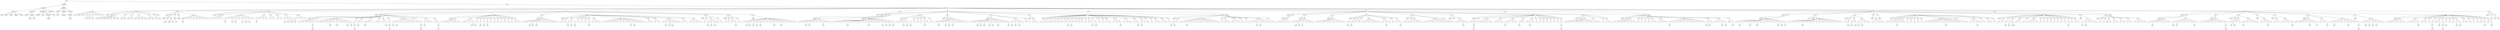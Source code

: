 digraph Tree {
	"t0" [label = "TEI"];
	"t1" [label = "teiHeader"];
	"t2" [label = "fileDesc"];
	"t3" [label = "titleStmt"];
	"t4" [label = "title"];
	"t5" [label = "author"];
	"t6" [label = "author"];
	"t7" [label = "principal"];
	"t8" [label = "editor"];
	"t9" [label = "editionStmt"];
	"t10" [label = "edition"];
	"t11" [label = "respStmt"];
	"t12" [label = "name"];
	"t13" [label = "resp"];
	"t14" [label = "publicationStmt"];
	"t15" [label = "publisher"];
	"t16" [label = "date"];
	"t17" [label = "availability"];
	"t18" [label = "licence"];
	"t19" [label = "idno"];
	"t20" [label = "sourceDesc"];
	"t21" [label = "profileDesc"];
	"t22" [label = "creation"];
	"t23" [label = "date"];
	"t24" [label = "langUsage"];
	"t25" [label = "language"];
	"t26" [label = "textClass"];
	"t27" [label = "keywords"];
	"t28" [label = "term"];
	"t29" [label = "text"];
	"t30" [label = "body"];
	"t31" [label = "div"];
	"t32" [label = "pb"];
	"t33" [label = "head"];
	"t34" [label = "pb"];
	"t35" [label = "p"];
	"t36" [label = "p"];
	"t37" [label = "ref"];
	"t38" [label = "pb"];
	"t39" [label = "ref"];
	"t40" [label = "p"];
	"t41" [label = "p"];
	"t42" [label = "p"];
	"t43" [label = "p"];
	"t44" [label = "div"];
	"t45" [label = "head"];
	"t46" [label = "pb"];
	"t47" [label = "p"];
	"t48" [label = "ref"];
	"t49" [label = "ref"];
	"t50" [label = "ref"];
	"t51" [label = "ref"];
	"t52" [label = "pb"];
	"t53" [label = "ref"];
	"t54" [label = "ref"];
	"t55" [label = "p"];
	"t56" [label = "ref"];
	"t57" [label = "ref"];
	"t58" [label = "p"];
	"t59" [label = "pb"];
	"t60" [label = "ref"];
	"t61" [label = "p"];
	"t62" [label = "pb"];
	"t63" [label = "ref"];
	"t64" [label = "ref"];
	"t65" [label = "ref"];
	"t66" [label = "p"];
	"t67" [label = "ref"];
	"t68" [label = "ref"];
	"t69" [label = "p"];
	"t70" [label = "ref"];
	"t71" [label = "ref"];
	"t72" [label = "pb"];
	"t73" [label = "div"];
	"t74" [label = "head"];
	"t75" [label = "div"];
	"t76" [label = "head"];
	"t77" [label = "div"];
	"t78" [label = "head"];
	"t79" [label = "div"];
	"t80" [label = "head"];
	"t81" [label = "pb"];
	"t82" [label = "div"];
	"t83" [label = "head"];
	"t84" [label = "lb"];
	"t85" [label = "div"];
	"t86" [label = "head"];
	"t87" [label = "div"];
	"t88" [label = "head"];
	"t89" [label = "ref"];
	"t90" [label = "p"];
	"t91" [label = "p"];
	"t92" [label = "p"];
	"t93" [label = "p"];
	"t94" [label = "p"];
	"t95" [label = "p"];
	"t96" [label = "p"];
	"t97" [label = "div"];
	"t98" [label = "head"];
	"t99" [label = "pb"];
	"t100" [label = "sp"];
	"t101" [label = "l"];
	"t102" [label = "l"];
	"t103" [label = "l"];
	"t104" [label = "l"];
	"t105" [label = "sp"];
	"t106" [label = "l"];
	"t107" [label = "ref"];
	"t108" [label = "l"];
	"t109" [label = "l"];
	"t110" [label = "ref"];
	"t111" [label = "l"];
	"t112" [label = "ref"];
	"t113" [label = "l"];
	"t114" [label = "l"];
	"t115" [label = "ref"];
	"t116" [label = "l"];
	"t117" [label = "ref"];
	"t118" [label = "ref"];
	"t119" [label = "l"];
	"t120" [label = "l"];
	"t121" [label = "sp"];
	"t122" [label = "l"];
	"t123" [label = "pb"];
	"t124" [label = "l"];
	"t125" [label = "l"];
	"t126" [label = "l"];
	"t127" [label = "sp"];
	"t128" [label = "l"];
	"t129" [label = "l"];
	"t130" [label = "sp"];
	"t131" [label = "l"];
	"t132" [label = "l"];
	"t133" [label = "sp"];
	"t134" [label = "l"];
	"t135" [label = "l"];
	"t136" [label = "l"];
	"t137" [label = "ref"];
	"t138" [label = "sp"];
	"t139" [label = "l"];
	"t140" [label = "ref"];
	"t141" [label = "ref"];
	"t142" [label = "ref"];
	"t143" [label = "l"];
	"t144" [label = "l"];
	"t145" [label = "l"];
	"t146" [label = "div"];
	"t147" [label = "head"];
	"t148" [label = "pb"];
	"t149" [label = "div"];
	"t150" [label = "head"];
	"t151" [label = "sp"];
	"t152" [label = "l"];
	"t153" [label = "l"];
	"t154" [label = "l"];
	"t155" [label = "sp"];
	"t156" [label = "l"];
	"t157" [label = "l"];
	"t158" [label = "hi"];
	"t159" [label = "ref"];
	"t160" [label = "sp"];
	"t161" [label = "l"];
	"t162" [label = "l"];
	"t163" [label = "l"];
	"t164" [label = "l"];
	"t165" [label = "l"];
	"t166" [label = "ref"];
	"t167" [label = "l"];
	"t168" [label = "l"];
	"t169" [label = "ref"];
	"t170" [label = "l"];
	"t171" [label = "l"];
	"t172" [label = "l"];
	"t173" [label = "pb"];
	"t174" [label = "l"];
	"t175" [label = "ref"];
	"t176" [label = "sp"];
	"t177" [label = "l"];
	"t178" [label = "hi"];
	"t179" [label = "ref"];
	"t180" [label = "sp"];
	"t181" [label = "l"];
	"t182" [label = "ref"];
	"t183" [label = "l"];
	"t184" [label = "sp"];
	"t185" [label = "l"];
	"t186" [label = "ref"];
	"t187" [label = "l"];
	"t188" [label = "l"];
	"t189" [label = "sp"];
	"t190" [label = "l"];
	"t191" [label = "l"];
	"t192" [label = "sp"];
	"t193" [label = "l"];
	"t194" [label = "l"];
	"t195" [label = "ref"];
	"t196" [label = "sp"];
	"t197" [label = "l"];
	"t198" [label = "hi"];
	"t199" [label = "ref"];
	"t200" [label = "sp"];
	"t201" [label = "l"];
	"t202" [label = "ref"];
	"t203" [label = "l"];
	"t204" [label = "ref"];
	"t205" [label = "l"];
	"t206" [label = "l"];
	"t207" [label = "l"];
	"t208" [label = "l"];
	"t209" [label = "l"];
	"t210" [label = "l"];
	"t211" [label = "sp"];
	"t212" [label = "l"];
	"t213" [label = "hi"];
	"t214" [label = "ref"];
	"t215" [label = "sp"];
	"t216" [label = "l"];
	"t217" [label = "pb"];
	"t218" [label = "l"];
	"t219" [label = "l"];
	"t220" [label = "sp"];
	"t221" [label = "l"];
	"t222" [label = "l"];
	"t223" [label = "hi"];
	"t224" [label = "ref"];
	"t225" [label = "div"];
	"t226" [label = "head"];
	"t227" [label = "sp"];
	"t228" [label = "l"];
	"t229" [label = "l"];
	"t230" [label = "l"];
	"t231" [label = "l"];
	"t232" [label = "l"];
	"t233" [label = "l"];
	"t234" [label = "sp"];
	"t235" [label = "l"];
	"t236" [label = "l"];
	"t237" [label = "l"];
	"t238" [label = "l"];
	"t239" [label = "ref"];
	"t240" [label = "ref"];
	"t241" [label = "sp"];
	"t242" [label = "l"];
	"t243" [label = "sp"];
	"t244" [label = "l"];
	"t245" [label = "ref"];
	"t246" [label = "sp"];
	"t247" [label = "l"];
	"t248" [label = "ref"];
	"t249" [label = "sp"];
	"t250" [label = "l"];
	"t251" [label = "pb"];
	"t252" [label = "sp"];
	"t253" [label = "l"];
	"t254" [label = "sp"];
	"t255" [label = "l"];
	"t256" [label = "sp"];
	"t257" [label = "l"];
	"t258" [label = "sp"];
	"t259" [label = "l"];
	"t260" [label = "sp"];
	"t261" [label = "l"];
	"t262" [label = "sp"];
	"t263" [label = "l"];
	"t264" [label = "sp"];
	"t265" [label = "l"];
	"t266" [label = "sp"];
	"t267" [label = "l"];
	"t268" [label = "l"];
	"t269" [label = "div"];
	"t270" [label = "head"];
	"t271" [label = "sp"];
	"t272" [label = "l"];
	"t273" [label = "l"];
	"t274" [label = "l"];
	"t275" [label = "l"];
	"t276" [label = "ref"];
	"t277" [label = "pb"];
	"t278" [label = "l"];
	"t279" [label = "ref"];
	"t280" [label = "l"];
	"t281" [label = "l"];
	"t282" [label = "l"];
	"t283" [label = "l"];
	"t284" [label = "l"];
	"t285" [label = "l"];
	"t286" [label = "div"];
	"t287" [label = "head"];
	"t288" [label = "sp"];
	"t289" [label = "l"];
	"t290" [label = "l"];
	"t291" [label = "sp"];
	"t292" [label = "l"];
	"t293" [label = "ref"];
	"t294" [label = "l"];
	"t295" [label = "ref"];
	"t296" [label = "sp"];
	"t297" [label = "l"];
	"t298" [label = "ref"];
	"t299" [label = "l"];
	"t300" [label = "sp"];
	"t301" [label = "l"];
	"t302" [label = "sp"];
	"t303" [label = "l"];
	"t304" [label = "sp"];
	"t305" [label = "l"];
	"t306" [label = "pb"];
	"t307" [label = "sp"];
	"t308" [label = "l"];
	"t309" [label = "l"];
	"t310" [label = "l"];
	"t311" [label = "sp"];
	"t312" [label = "l"];
	"t313" [label = "l"];
	"t314" [label = "l"];
	"t315" [label = "l"];
	"t316" [label = "l"];
	"t317" [label = "l"];
	"t318" [label = "l"];
	"t319" [label = "l"];
	"t320" [label = "l"];
	"t321" [label = "ref"];
	"t322" [label = "l"];
	"t323" [label = "ref"];
	"t324" [label = "l"];
	"t325" [label = "l"];
	"t326" [label = "l"];
	"t327" [label = "sp"];
	"t328" [label = "l"];
	"t329" [label = "l"];
	"t330" [label = "sp"];
	"t331" [label = "l"];
	"t332" [label = "l"];
	"t333" [label = "sp"];
	"t334" [label = "l"];
	"t335" [label = "l"];
	"t336" [label = "ref"];
	"t337" [label = "l"];
	"t338" [label = "ref"];
	"t339" [label = "pb"];
	"t340" [label = "l"];
	"t341" [label = "p"];
	"t342" [label = "p"];
	"t343" [label = "sp"];
	"t344" [label = "l"];
	"t345" [label = "l"];
	"t346" [label = "sp"];
	"t347" [label = "l"];
	"t348" [label = "l"];
	"t349" [label = "l"];
	"t350" [label = "l"];
	"t351" [label = "div"];
	"t352" [label = "head"];
	"t353" [label = "sp"];
	"t354" [label = "l"];
	"t355" [label = "sp"];
	"t356" [label = "l"];
	"t357" [label = "ref"];
	"t358" [label = "l"];
	"t359" [label = "pb"];
	"t360" [label = "l"];
	"t361" [label = "ref"];
	"t362" [label = "l"];
	"t363" [label = "sp"];
	"t364" [label = "l"];
	"t365" [label = "div"];
	"t366" [label = "head"];
	"t367" [label = "sp"];
	"t368" [label = "l"];
	"t369" [label = "l"];
	"t370" [label = "sp"];
	"t371" [label = "l"];
	"t372" [label = "l"];
	"t373" [label = "ref"];
	"t374" [label = "sp"];
	"t375" [label = "l"];
	"t376" [label = "div"];
	"t377" [label = "head"];
	"t378" [label = "sp"];
	"t379" [label = "l"];
	"t380" [label = "l"];
	"t381" [label = "l"];
	"t382" [label = "ref"];
	"t383" [label = "pb"];
	"t384" [label = "l"];
	"t385" [label = "ref"];
	"t386" [label = "l"];
	"t387" [label = "ref"];
	"t388" [label = "l"];
	"t389" [label = "ref"];
	"t390" [label = "l"];
	"t391" [label = "l"];
	"t392" [label = "l"];
	"t393" [label = "l"];
	"t394" [label = "ref"];
	"t395" [label = "l"];
	"t396" [label = "l"];
	"t397" [label = "ref"];
	"t398" [label = "l"];
	"t399" [label = "l"];
	"t400" [label = "l"];
	"t401" [label = "l"];
	"t402" [label = "div"];
	"t403" [label = "head"];
	"t404" [label = "div"];
	"t405" [label = "head"];
	"t406" [label = "div"];
	"t407" [label = "head"];
	"t408" [label = "sp"];
	"t409" [label = "l"];
	"t410" [label = "l"];
	"t411" [label = "l"];
	"t412" [label = "pb"];
	"t413" [label = "l"];
	"t414" [label = "ref"];
	"t415" [label = "l"];
	"t416" [label = "l"];
	"t417" [label = "l"];
	"t418" [label = "l"];
	"t419" [label = "ref"];
	"t420" [label = "l"];
	"t421" [label = "l"];
	"t422" [label = "div"];
	"t423" [label = "head"];
	"t424" [label = "sp"];
	"t425" [label = "l"];
	"t426" [label = "l"];
	"t427" [label = "l"];
	"t428" [label = "l"];
	"t429" [label = "l"];
	"t430" [label = "ref"];
	"t431" [label = "l"];
	"t432" [label = "l"];
	"t433" [label = "l"];
	"t434" [label = "l"];
	"t435" [label = "l"];
	"t436" [label = "l"];
	"t437" [label = "ref"];
	"t438" [label = "l"];
	"t439" [label = "l"];
	"t440" [label = "l"];
	"t441" [label = "l"];
	"t442" [label = "pb"];
	"t443" [label = "l"];
	"t444" [label = "ref"];
	"t445" [label = "l"];
	"t446" [label = "ref"];
	"t447" [label = "l"];
	"t448" [label = "ref"];
	"t449" [label = "div"];
	"t450" [label = "head"];
	"t451" [label = "sp"];
	"t452" [label = "l"];
	"t453" [label = "l"];
	"t454" [label = "l"];
	"t455" [label = "ref"];
	"t456" [label = "l"];
	"t457" [label = "ref"];
	"t458" [label = "sp"];
	"t459" [label = "l"];
	"t460" [label = "ref"];
	"t461" [label = "l"];
	"t462" [label = "sp"];
	"t463" [label = "l"];
	"t464" [label = "sp"];
	"t465" [label = "l"];
	"t466" [label = "sp"];
	"t467" [label = "l"];
	"t468" [label = "ref"];
	"t469" [label = "l"];
	"t470" [label = "sp"];
	"t471" [label = "l"];
	"t472" [label = "div"];
	"t473" [label = "head"];
	"t474" [label = "pb"];
	"t475" [label = "sp"];
	"t476" [label = "l"];
	"t477" [label = "l"];
	"t478" [label = "ref"];
	"t479" [label = "l"];
	"t480" [label = "l"];
	"t481" [label = "ref"];
	"t482" [label = "l"];
	"t483" [label = "ref"];
	"t484" [label = "l"];
	"t485" [label = "ref"];
	"t486" [label = "l"];
	"t487" [label = "l"];
	"t488" [label = "l"];
	"t489" [label = "l"];
	"t490" [label = "div"];
	"t491" [label = "head"];
	"t492" [label = "sp"];
	"t493" [label = "l"];
	"t494" [label = "l"];
	"t495" [label = "l"];
	"t496" [label = "l"];
	"t497" [label = "ref"];
	"t498" [label = "ref"];
	"t499" [label = "l"];
	"t500" [label = "ref"];
	"t501" [label = "l"];
	"t502" [label = "l"];
	"t503" [label = "ref"];
	"t504" [label = "pb"];
	"t505" [label = "l"];
	"t506" [label = "l"];
	"t507" [label = "ref"];
	"t508" [label = "l"];
	"t509" [label = "p"];
	"t510" [label = "p"];
	"t511" [label = "ref"];
	"t512" [label = "sp"];
	"t513" [label = "l"];
	"t514" [label = "ref"];
	"t515" [label = "l"];
	"t516" [label = "ref"];
	"t517" [label = "l"];
	"t518" [label = "ref"];
	"t519" [label = "l"];
	"t520" [label = "sp"];
	"t521" [label = "l"];
	"t522" [label = "l"];
	"t523" [label = "div"];
	"t524" [label = "head"];
	"t525" [label = "sp"];
	"t526" [label = "l"];
	"t527" [label = "l"];
	"t528" [label = "div"];
	"t529" [label = "head"];
	"t530" [label = "sp"];
	"t531" [label = "l"];
	"t532" [label = "sp"];
	"t533" [label = "l"];
	"t534" [label = "sp"];
	"t535" [label = "l"];
	"t536" [label = "sp"];
	"t537" [label = "l"];
	"t538" [label = "sp"];
	"t539" [label = "l"];
	"t540" [label = "sp"];
	"t541" [label = "l"];
	"t542" [label = "sp"];
	"t543" [label = "l"];
	"t544" [label = "sp"];
	"t545" [label = "l"];
	"t546" [label = "sp"];
	"t547" [label = "l"];
	"t548" [label = "ref"];
	"t549" [label = "sp"];
	"t550" [label = "l"];
	"t551" [label = "pb"];
	"t552" [label = "sp"];
	"t553" [label = "l"];
	"t554" [label = "l"];
	"t555" [label = "l"];
	"t556" [label = "sp"];
	"t557" [label = "l"];
	"t558" [label = "sp"];
	"t559" [label = "l"];
	"t560" [label = "l"];
	"t561" [label = "ref"];
	"t562" [label = "sp"];
	"t563" [label = "l"];
	"t564" [label = "ref"];
	"t565" [label = "sp"];
	"t566" [label = "l"];
	"t567" [label = "sp"];
	"t568" [label = "l"];
	"t569" [label = "sp"];
	"t570" [label = "l"];
	"t571" [label = "l"];
	"t572" [label = "sp"];
	"t573" [label = "l"];
	"t574" [label = "l"];
	"t575" [label = "l"];
	"t576" [label = "ref"];
	"t577" [label = "sp"];
	"t578" [label = "l"];
	"t579" [label = "l"];
	"t580" [label = "l"];
	"t581" [label = "sp"];
	"t582" [label = "l"];
	"t583" [label = "l"];
	"t584" [label = "pb"];
	"t585" [label = "sp"];
	"t586" [label = "l"];
	"t587" [label = "ref"];
	"t588" [label = "l"];
	"t589" [label = "sp"];
	"t590" [label = "l"];
	"t591" [label = "sp"];
	"t592" [label = "l"];
	"t593" [label = "sp"];
	"t594" [label = "l"];
	"t595" [label = "l"];
	"t596" [label = "sp"];
	"t597" [label = "l"];
	"t598" [label = "l"];
	"t599" [label = "sp"];
	"t600" [label = "l"];
	"t601" [label = "div"];
	"t602" [label = "head"];
	"t603" [label = "sp"];
	"t604" [label = "l"];
	"t605" [label = "ref"];
	"t606" [label = "ref"];
	"t607" [label = "l"];
	"t608" [label = "sp"];
	"t609" [label = "l"];
	"t610" [label = "l"];
	"t611" [label = "l"];
	"t612" [label = "pb"];
	"t613" [label = "l"];
	"t614" [label = "l"];
	"t615" [label = "l"];
	"t616" [label = "l"];
	"t617" [label = "l"];
	"t618" [label = "l"];
	"t619" [label = "l"];
	"t620" [label = "l"];
	"t621" [label = "l"];
	"t622" [label = "sp"];
	"t623" [label = "l"];
	"t624" [label = "sp"];
	"t625" [label = "l"];
	"t626" [label = "l"];
	"t627" [label = "sp"];
	"t628" [label = "l"];
	"t629" [label = "l"];
	"t630" [label = "l"];
	"t631" [label = "sp"];
	"t632" [label = "l"];
	"t633" [label = "sp"];
	"t634" [label = "l"];
	"t635" [label = "sp"];
	"t636" [label = "l"];
	"t637" [label = "l"];
	"t638" [label = "l"];
	"t639" [label = "ref"];
	"t640" [label = "l"];
	"t641" [label = "pb"];
	"t642" [label = "l"];
	"t643" [label = "l"];
	"t644" [label = "l"];
	"t645" [label = "sp"];
	"t646" [label = "l"];
	"t647" [label = "div"];
	"t648" [label = "head"];
	"t649" [label = "div"];
	"t650" [label = "head"];
	"t651" [label = "div"];
	"t652" [label = "head"];
	"t653" [label = "sp"];
	"t654" [label = "l"];
	"t655" [label = "l"];
	"t656" [label = "l"];
	"t657" [label = "l"];
	"t658" [label = "div"];
	"t659" [label = "head"];
	"t660" [label = "sp"];
	"t661" [label = "l"];
	"t662" [label = "l"];
	"t663" [label = "l"];
	"t664" [label = "ref"];
	"t665" [label = "pb"];
	"t666" [label = "l"];
	"t667" [label = "hi"];
	"t668" [label = "l"];
	"t669" [label = "l"];
	"t670" [label = "l"];
	"t671" [label = "div"];
	"t672" [label = "head"];
	"t673" [label = "sp"];
	"t674" [label = "l"];
	"t675" [label = "l"];
	"t676" [label = "l"];
	"t677" [label = "l"];
	"t678" [label = "l"];
	"t679" [label = "l"];
	"t680" [label = "l"];
	"t681" [label = "l"];
	"t682" [label = "l"];
	"t683" [label = "div"];
	"t684" [label = "head"];
	"t685" [label = "pb"];
	"t686" [label = "sp"];
	"t687" [label = "l"];
	"t688" [label = "ref"];
	"t689" [label = "l"];
	"t690" [label = "ref"];
	"t691" [label = "sp"];
	"t692" [label = "l"];
	"t693" [label = "l"];
	"t694" [label = "sp"];
	"t695" [label = "l"];
	"t696" [label = "l"];
	"t697" [label = "l"];
	"t698" [label = "l"];
	"t699" [label = "l"];
	"t700" [label = "l"];
	"t701" [label = "sp"];
	"t702" [label = "l"];
	"t703" [label = "l"];
	"t704" [label = "pb"];
	"t705" [label = "l"];
	"t706" [label = "sp"];
	"t707" [label = "l"];
	"t708" [label = "sp"];
	"t709" [label = "l"];
	"t710" [label = "l"];
	"t711" [label = "ref"];
	"t712" [label = "div"];
	"t713" [label = "head"];
	"t714" [label = "sp"];
	"t715" [label = "l"];
	"t716" [label = "sp"];
	"t717" [label = "l"];
	"t718" [label = "l"];
	"t719" [label = "l"];
	"t720" [label = "l"];
	"t721" [label = "l"];
	"t722" [label = "sp"];
	"t723" [label = "l"];
	"t724" [label = "l"];
	"t725" [label = "l"];
	"t726" [label = "l"];
	"t727" [label = "l"];
	"t728" [label = "l"];
	"t729" [label = "l"];
	"t730" [label = "l"];
	"t731" [label = "sp"];
	"t732" [label = "l"];
	"t733" [label = "div"];
	"t734" [label = "head"];
	"t735" [label = "pb"];
	"t736" [label = "sp"];
	"t737" [label = "l"];
	"t738" [label = "l"];
	"t739" [label = "l"];
	"t740" [label = "ref"];
	"t741" [label = "l"];
	"t742" [label = "div"];
	"t743" [label = "head"];
	"t744" [label = "sp"];
	"t745" [label = "l"];
	"t746" [label = "l"];
	"t747" [label = "hi"];
	"t748" [label = "ref"];
	"t749" [label = "sp"];
	"t750" [label = "l"];
	"t751" [label = "l"];
	"t752" [label = "l"];
	"t753" [label = "l"];
	"t754" [label = "l"];
	"t755" [label = "sp"];
	"t756" [label = "l"];
	"t757" [label = "l"];
	"t758" [label = "l"];
	"t759" [label = "sp"];
	"t760" [label = "l"];
	"t761" [label = "pb"];
	"t762" [label = "l"];
	"t763" [label = "l"];
	"t764" [label = "l"];
	"t765" [label = "sp"];
	"t766" [label = "l"];
	"t767" [label = "ref"];
	"t768" [label = "l"];
	"t769" [label = "sp"];
	"t770" [label = "l"];
	"t771" [label = "l"];
	"t772" [label = "ref"];
	"t773" [label = "l"];
	"t774" [label = "sp"];
	"t775" [label = "l"];
	"t776" [label = "sp"];
	"t777" [label = "l"];
	"t778" [label = "sp"];
	"t779" [label = "l"];
	"t780" [label = "sp"];
	"t781" [label = "l"];
	"t782" [label = "sp"];
	"t783" [label = "l"];
	"t784" [label = "sp"];
	"t785" [label = "l"];
	"t786" [label = "sp"];
	"t787" [label = "l"];
	"t788" [label = "sp"];
	"t789" [label = "l"];
	"t790" [label = "hi"];
	"t791" [label = "ref"];
	"t792" [label = "div"];
	"t793" [label = "head"];
	"t794" [label = "pb"];
	"t795" [label = "sp"];
	"t796" [label = "l"];
	"t797" [label = "l"];
	"t798" [label = "l"];
	"t799" [label = "l"];
	"t800" [label = "l"];
	"t801" [label = "l"];
	"t802" [label = "l"];
	"t803" [label = "l"];
	"t804" [label = "l"];
	"t805" [label = "l"];
	"t806" [label = "sp"];
	"t807" [label = "l"];
	"t808" [label = "sp"];
	"t809" [label = "l"];
	"t810" [label = "sp"];
	"t811" [label = "l"];
	"t812" [label = "l"];
	"t813" [label = "div"];
	"t814" [label = "head"];
	"t815" [label = "pb"];
	"t816" [label = "sp"];
	"t817" [label = "l"];
	"t818" [label = "l"];
	"t819" [label = "l"];
	"t820" [label = "l"];
	"t821" [label = "l"];
	"t822" [label = "l"];
	"t823" [label = "l"];
	"t824" [label = "sp"];
	"t825" [label = "l"];
	"t826" [label = "sp"];
	"t827" [label = "l"];
	"t828" [label = "sp"];
	"t829" [label = "l"];
	"t830" [label = "sp"];
	"t831" [label = "l"];
	"t832" [label = "sp"];
	"t833" [label = "l"];
	"t834" [label = "l"];
	"t835" [label = "sp"];
	"t836" [label = "l"];
	"t837" [label = "l"];
	"t838" [label = "l"];
	"t839" [label = "sp"];
	"t840" [label = "l"];
	"t841" [label = "pb"];
	"t842" [label = "l"];
	"t843" [label = "l"];
	"t844" [label = "l"];
	"t845" [label = "l"];
	"t846" [label = "l"];
	"t847" [label = "l"];
	"t848" [label = "l"];
	"t849" [label = "l"];
	"t850" [label = "l"];
	"t851" [label = "l"];
	"t852" [label = "sp"];
	"t853" [label = "l"];
	"t854" [label = "ref"];
	"t855" [label = "ref"];
	"t856" [label = "l"];
	"t857" [label = "sp"];
	"t858" [label = "l"];
	"t859" [label = "l"];
	"t860" [label = "l"];
	"t861" [label = "ref"];
	"t862" [label = "l"];
	"t863" [label = "ref"];
	"t864" [label = "sp"];
	"t865" [label = "pb"];
	"t866" [label = "l"];
	"t867" [label = "ref"];
	"t868" [label = "div"];
	"t869" [label = "head"];
	"t870" [label = "div"];
	"t871" [label = "head"];
	"t872" [label = "div"];
	"t873" [label = "head"];
	"t874" [label = "sp"];
	"t875" [label = "l"];
	"t876" [label = "l"];
	"t877" [label = "ref"];
	"t878" [label = "l"];
	"t879" [label = "l"];
	"t880" [label = "l"];
	"t881" [label = "ref"];
	"t882" [label = "l"];
	"t883" [label = "l"];
	"t884" [label = "ref"];
	"t885" [label = "l"];
	"t886" [label = "l"];
	"t887" [label = "l"];
	"t888" [label = "l"];
	"t889" [label = "l"];
	"t890" [label = "l"];
	"t891" [label = "ref"];
	"t892" [label = "l"];
	"t893" [label = "ref"];
	"t894" [label = "l"];
	"t895" [label = "ref"];
	"t896" [label = "div"];
	"t897" [label = "pb"];
	"t898" [label = "head"];
	"t899" [label = "sp"];
	"t900" [label = "l"];
	"t901" [label = "l"];
	"t902" [label = "l"];
	"t903" [label = "l"];
	"t904" [label = "l"];
	"t905" [label = "ref"];
	"t906" [label = "l"];
	"t907" [label = "l"];
	"t908" [label = "l"];
	"t909" [label = "l"];
	"t910" [label = "l"];
	"t911" [label = "l"];
	"t912" [label = "l"];
	"t913" [label = "l"];
	"t914" [label = "l"];
	"t915" [label = "l"];
	"t916" [label = "l"];
	"t917" [label = "div"];
	"t918" [label = "head"];
	"t919" [label = "sp"];
	"t920" [label = "l"];
	"t921" [label = "l"];
	"t922" [label = "ref"];
	"t923" [label = "sp"];
	"t924" [label = "l"];
	"t925" [label = "pb"];
	"t926" [label = "l"];
	"t927" [label = "sp"];
	"t928" [label = "l"];
	"t929" [label = "ref"];
	"t930" [label = "ref"];
	"t931" [label = "l"];
	"t932" [label = "ref"];
	"t933" [label = "l"];
	"t934" [label = "l"];
	"t935" [label = "div"];
	"t936" [label = "head"];
	"t937" [label = "sp"];
	"t938" [label = "l"];
	"t939" [label = "l"];
	"t940" [label = "l"];
	"t941" [label = "l"];
	"t942" [label = "div"];
	"t943" [label = "head"];
	"t944" [label = "div"];
	"t945" [label = "head"];
	"t946" [label = "pb"];
	"t947" [label = "sp"];
	"t948" [label = "l"];
	"t949" [label = "l"];
	"t950" [label = "sp"];
	"t951" [label = "l"];
	"t952" [label = "l"];
	"t953" [label = "ref"];
	"t954" [label = "l"];
	"t955" [label = "l"];
	"t956" [label = "sp"];
	"t957" [label = "l"];
	"t958" [label = "sp"];
	"t959" [label = "l"];
	"t960" [label = "sp"];
	"t961" [label = "l"];
	"t962" [label = "sp"];
	"t963" [label = "l"];
	"t964" [label = "sp"];
	"t965" [label = "l"];
	"t966" [label = "sp"];
	"t967" [label = "l"];
	"t968" [label = "l"];
	"t969" [label = "l"];
	"t970" [label = "l"];
	"t971" [label = "l"];
	"t972" [label = "l"];
	"t973" [label = "l"];
	"t974" [label = "pb"];
	"t975" [label = "l"];
	"t976" [label = "l"];
	"t977" [label = "l"];
	"t978" [label = "l"];
	"t979" [label = "l"];
	"t980" [label = "sp"];
	"t981" [label = "l"];
	"t982" [label = "sp"];
	"t983" [label = "l"];
	"t984" [label = "l"];
	"t985" [label = "l"];
	"t986" [label = "ref"];
	"t987" [label = "l"];
	"t988" [label = "sp"];
	"t989" [label = "l"];
	"t990" [label = "sp"];
	"t991" [label = "l"];
	"t992" [label = "l"];
	"t993" [label = "sp"];
	"t994" [label = "l"];
	"t995" [label = "div"];
	"t996" [label = "head"];
	"t997" [label = "sp"];
	"t998" [label = "l"];
	"t999" [label = "l"];
	"t1000" [label = "sp"];
	"t1001" [label = "l"];
	"t1002" [label = "ref"];
	"t1003" [label = "sp"];
	"t1004" [label = "l"];
	"t1005" [label = "pb"];
	"t1006" [label = "l"];
	"t1007" [label = "anchor"];
	"t1008" [label = "sp"];
	"t1009" [label = "l"];
	"t1010" [label = "l"];
	"t1011" [label = "sp"];
	"t1012" [label = "l"];
	"t1013" [label = "sp"];
	"t1014" [label = "l"];
	"t1015" [label = "l"];
	"t1016" [label = "l"];
	"t1017" [label = "l"];
	"t1018" [label = "sp"];
	"t1019" [label = "l"];
	"t1020" [label = "sp"];
	"t1021" [label = "l"];
	"t1022" [label = "sp"];
	"t1023" [label = "l"];
	"t1024" [label = "sp"];
	"t1025" [label = "l"];
	"t1026" [label = "sp"];
	"t1027" [label = "l"];
	"t1028" [label = "sp"];
	"t1029" [label = "l"];
	"t1030" [label = "sp"];
	"t1031" [label = "l"];
	"t1032" [label = "sp"];
	"t1033" [label = "l"];
	"t1034" [label = "sp"];
	"t1035" [label = "l"];
	"t1036" [label = "pb"];
	"t1037" [label = "sp"];
	"t1038" [label = "l"];
	"t1039" [label = "sp"];
	"t1040" [label = "l"];
	"t1041" [label = "l"];
	"t1042" [label = "div"];
	"t1043" [label = "head"];
	"t1044" [label = "sp"];
	"t1045" [label = "l"];
	"t1046" [label = "ref"];
	"t1047" [label = "l"];
	"t1048" [label = "ref"];
	"t1049" [label = "l"];
	"t1050" [label = "l"];
	"t1051" [label = "l"];
	"t1052" [label = "div"];
	"t1053" [label = "head"];
	"t1054" [label = "sp"];
	"t1055" [label = "l"];
	"t1056" [label = "sp"];
	"t1057" [label = "l"];
	"t1058" [label = "sp"];
	"t1059" [label = "pb"];
	"t1060" [label = "l"];
	"t1061" [label = "sp"];
	"t1062" [label = "l"];
	"t1063" [label = "l"];
	"t1064" [label = "sp"];
	"t1065" [label = "l"];
	"t1066" [label = "l"];
	"t1067" [label = "sp"];
	"t1068" [label = "l"];
	"t1069" [label = "l"];
	"t1070" [label = "sp"];
	"t1071" [label = "l"];
	"t1072" [label = "l"];
	"t1073" [label = "l"];
	"t1074" [label = "l"];
	"t1075" [label = "div"];
	"t1076" [label = "head"];
	"t1077" [label = "div"];
	"t1078" [label = "head"];
	"t1079" [label = "div"];
	"t1080" [label = "head"];
	"t1081" [label = "sp"];
	"t1082" [label = "l"];
	"t1083" [label = "l"];
	"t1084" [label = "pb"];
	"t1085" [label = "l"];
	"t1086" [label = "l"];
	"t1087" [label = "l"];
	"t1088" [label = "l"];
	"t1089" [label = "l"];
	"t1090" [label = "sp"];
	"t1091" [label = "l"];
	"t1092" [label = "ref"];
	"t1093" [label = "l"];
	"t1094" [label = "ref"];
	"t1095" [label = "l"];
	"t1096" [label = "l"];
	"t1097" [label = "l"];
	"t1098" [label = "l"];
	"t1099" [label = "l"];
	"t1100" [label = "ref"];
	"t1101" [label = "l"];
	"t1102" [label = "div"];
	"t1103" [label = "head"];
	"t1104" [label = "sp"];
	"t1105" [label = "l"];
	"t1106" [label = "l"];
	"t1107" [label = "l"];
	"t1108" [label = "l"];
	"t1109" [label = "l"];
	"t1110" [label = "l"];
	"t1111" [label = "l"];
	"t1112" [label = "l"];
	"t1113" [label = "hi"];
	"t1114" [label = "ref"];
	"t1115" [label = "div"];
	"t1116" [label = "head"];
	"t1117" [label = "pb"];
	"t1118" [label = "sp"];
	"t1119" [label = "l"];
	"t1120" [label = "l"];
	"t1121" [label = "ref"];
	"t1122" [label = "ref"];
	"t1123" [label = "l"];
	"t1124" [label = "l"];
	"t1125" [label = "sp"];
	"t1126" [label = "l"];
	"t1127" [label = "ref"];
	"t1128" [label = "l"];
	"t1129" [label = "l"];
	"t1130" [label = "l"];
	"t1131" [label = "l"];
	"t1132" [label = "div"];
	"t1133" [label = "head"];
	"t1134" [label = "sp"];
	"t1135" [label = "l"];
	"t1136" [label = "l"];
	"t1137" [label = "l"];
	"t1138" [label = "pb"];
	"t1139" [label = "l"];
	"t1140" [label = "div"];
	"t1141" [label = "head"];
	"t1142" [label = "sp"];
	"t1143" [label = "l"];
	"t1144" [label = "l"];
	"t1145" [label = "sp"];
	"t1146" [label = "l"];
	"t1147" [label = "l"];
	"t1148" [label = "l"];
	"t1149" [label = "l"];
	"t1150" [label = "ref"];
	"t1151" [label = "div"];
	"t1152" [label = "head"];
	"t1153" [label = "sp"];
	"t1154" [label = "pb"];
	"t1155" [label = "l"];
	"t1156" [label = "l"];
	"t1157" [label = "l"];
	"t1158" [label = "l"];
	"t1159" [label = "ref"];
	"t1160" [label = "l"];
	"t1161" [label = "l"];
	"t1162" [label = "hi"];
	"t1163" [label = "sp"];
	"t1164" [label = "l"];
	"t1165" [label = "l"];
	"t1166" [label = "l"];
	"t1167" [label = "hi"];
	"t1168" [label = "sp"];
	"t1169" [label = "l"];
	"t1170" [label = "l"];
	"t1171" [label = "ref"];
	"t1172" [label = "l"];
	"t1173" [label = "l"];
	"t1174" [label = "l"];
	"t1175" [label = "l"];
	"t1176" [label = "ref"];
	"t1177" [label = "l"];
	"t1178" [label = "l"];
	"t1179" [label = "l"];
	"t1180" [label = "hi"];
	"t1181" [label = "ref"];
	"t1182" [label = "div"];
	"t1183" [label = "head"];
	"t1184" [label = "sp"];
	"t1185" [label = "l"];
	"t1186" [label = "l"];
	"t1187" [label = "ref"];
	"t1188" [label = "l"];
	"t1189" [label = "ref"];
	"t1190" [label = "l"];
	"t1191" [label = "ref"];
	"t1192" [label = "l"];
	"t1193" [label = "pb"];
	"t1194" [label = "l"];
	"t1195" [label = "l"];
	"t1196" [label = "div"];
	"t1197" [label = "head"];
	"t1198" [label = "sp"];
	"t1199" [label = "l"];
	"t1200" [label = "l"];
	"t1201" [label = "l"];
	"t1202" [label = "l"];
	"t1203" [label = "l"];
	"t1204" [label = "l"];
	"t1205" [label = "sp"];
	"t1206" [label = "l"];
	"t1207" [label = "l"];
	"t1208" [label = "l"];
	"t1209" [label = "l"];
	"t1210" [label = "ref"];
	"t1211" [label = "sp"];
	"t1212" [label = "l"];
	"t1213" [label = "l"];
	"t1214" [label = "sp"];
	"t1215" [label = "l"];
	"t1216" [label = "sp"];
	"t1217" [label = "l"];
	"t1218" [label = "hi"];
	"t1219" [label = "ref"];
	"t1220" [label = "sp"];
	"t1221" [label = "l"];
	"t1222" [label = "l"];
	"t1223" [label = "ref"];
	"t1224" [label = "sp"];
	"t1225" [label = "l"];
	"t1226" [label = "hi"];
	"t1227" [label = "ref"];
	"t1228" [label = "pb"];
	"t1229" [label = "sp"];
	"t1230" [label = "l"];
	"t1231" [label = "sp"];
	"t1232" [label = "l"];
	"t1233" [label = "sp"];
	"t1234" [label = "l"];
	"t1235" [label = "sp"];
	"t1236" [label = "l"];
	"t1237" [label = "ref"];
	"t1238" [label = "l"];
	"t1239" [label = "ref"];
	"t1240" [label = "sp"];
	"t1241" [label = "l"];
	"t1242" [label = "l"];
	"t1243" [label = "sp"];
	"t1244" [label = "l"];
	"t1245" [label = "sp"];
	"t1246" [label = "l"];
	"t1247" [label = "sp"];
	"t1248" [label = "l"];
	"t1249" [label = "sp"];
	"t1250" [label = "l"];
	"t1251" [label = "sp"];
	"t1252" [label = "l"];
	"t1253" [label = "ref"];
	"t1254" [label = "sp"];
	"t1255" [label = "l"];
	"t1256" [label = "l"];
	"t1257" [label = "ref"];
	"t1258" [label = "div"];
	"t1259" [label = "head"];
	"t1260" [label = "p"];
	"t1261" [label = "pb"];
	"t1262" [label = "p"];
	"t1263" [label = "pb"];
	"t1264" [label = "pb"];
	"t0" -> "t1";
	"t1" -> "t2";
	"t2" -> "t3";
	"t3" -> "t4";
	"t3" -> "t5";
	"t3" -> "t6";
	"t3" -> "t7";
	"t3" -> "t8";
	"t2" -> "t9";
	"t9" -> "t10";
	"t9" -> "t11";
	"t11" -> "t12";
	"t11" -> "t13";
	"t2" -> "t14";
	"t14" -> "t15";
	"t14" -> "t16";
	"t14" -> "t17";
	"t17" -> "t18";
	"t14" -> "t19";
	"t2" -> "t20";
	"t1" -> "t21";
	"t21" -> "t22";
	"t22" -> "t23";
	"t21" -> "t24";
	"t24" -> "t25";
	"t21" -> "t26";
	"t26" -> "t27";
	"t27" -> "t28";
	"t0" -> "t29";
	"t29" -> "t30";
	"t30" -> "t31";
	"t31" -> "t32";
	"t31" -> "t33";
	"t31" -> "t34";
	"t31" -> "t35";
	"t31" -> "t36";
	"t36" -> "t37";
	"t36" -> "t38";
	"t36" -> "t39";
	"t31" -> "t40";
	"t31" -> "t41";
	"t31" -> "t42";
	"t31" -> "t43";
	"t30" -> "t44";
	"t44" -> "t45";
	"t44" -> "t46";
	"t44" -> "t47";
	"t47" -> "t48";
	"t47" -> "t49";
	"t47" -> "t50";
	"t47" -> "t51";
	"t47" -> "t52";
	"t47" -> "t53";
	"t47" -> "t54";
	"t44" -> "t55";
	"t55" -> "t56";
	"t55" -> "t57";
	"t44" -> "t58";
	"t58" -> "t59";
	"t58" -> "t60";
	"t44" -> "t61";
	"t61" -> "t62";
	"t61" -> "t63";
	"t61" -> "t64";
	"t61" -> "t65";
	"t44" -> "t66";
	"t66" -> "t67";
	"t66" -> "t68";
	"t44" -> "t69";
	"t69" -> "t70";
	"t69" -> "t71";
	"t44" -> "t72";
	"t30" -> "t73";
	"t73" -> "t74";
	"t73" -> "t75";
	"t75" -> "t76";
	"t75" -> "t77";
	"t77" -> "t78";
	"t75" -> "t79";
	"t79" -> "t80";
	"t79" -> "t81";
	"t73" -> "t82";
	"t82" -> "t83";
	"t83" -> "t84";
	"t73" -> "t85";
	"t85" -> "t86";
	"t73" -> "t87";
	"t87" -> "t88";
	"t88" -> "t89";
	"t87" -> "t90";
	"t87" -> "t91";
	"t87" -> "t92";
	"t87" -> "t93";
	"t87" -> "t94";
	"t87" -> "t95";
	"t87" -> "t96";
	"t30" -> "t97";
	"t97" -> "t98";
	"t97" -> "t99";
	"t97" -> "t100";
	"t100" -> "t101";
	"t100" -> "t102";
	"t100" -> "t103";
	"t100" -> "t104";
	"t97" -> "t105";
	"t105" -> "t106";
	"t106" -> "t107";
	"t105" -> "t108";
	"t105" -> "t109";
	"t109" -> "t110";
	"t105" -> "t111";
	"t111" -> "t112";
	"t105" -> "t113";
	"t105" -> "t114";
	"t114" -> "t115";
	"t105" -> "t116";
	"t116" -> "t117";
	"t116" -> "t118";
	"t105" -> "t119";
	"t105" -> "t120";
	"t97" -> "t121";
	"t121" -> "t122";
	"t122" -> "t123";
	"t121" -> "t124";
	"t121" -> "t125";
	"t121" -> "t126";
	"t97" -> "t127";
	"t127" -> "t128";
	"t127" -> "t129";
	"t97" -> "t130";
	"t130" -> "t131";
	"t130" -> "t132";
	"t97" -> "t133";
	"t133" -> "t134";
	"t133" -> "t135";
	"t133" -> "t136";
	"t136" -> "t137";
	"t97" -> "t138";
	"t138" -> "t139";
	"t139" -> "t140";
	"t139" -> "t141";
	"t139" -> "t142";
	"t138" -> "t143";
	"t138" -> "t144";
	"t138" -> "t145";
	"t30" -> "t146";
	"t146" -> "t147";
	"t146" -> "t148";
	"t146" -> "t149";
	"t149" -> "t150";
	"t149" -> "t151";
	"t151" -> "t152";
	"t151" -> "t153";
	"t151" -> "t154";
	"t149" -> "t155";
	"t155" -> "t156";
	"t155" -> "t157";
	"t157" -> "t158";
	"t158" -> "t159";
	"t149" -> "t160";
	"t160" -> "t161";
	"t160" -> "t162";
	"t160" -> "t163";
	"t160" -> "t164";
	"t160" -> "t165";
	"t165" -> "t166";
	"t160" -> "t167";
	"t160" -> "t168";
	"t168" -> "t169";
	"t160" -> "t170";
	"t160" -> "t171";
	"t160" -> "t172";
	"t172" -> "t173";
	"t160" -> "t174";
	"t174" -> "t175";
	"t149" -> "t176";
	"t176" -> "t177";
	"t177" -> "t178";
	"t178" -> "t179";
	"t149" -> "t180";
	"t180" -> "t181";
	"t181" -> "t182";
	"t180" -> "t183";
	"t149" -> "t184";
	"t184" -> "t185";
	"t185" -> "t186";
	"t184" -> "t187";
	"t184" -> "t188";
	"t149" -> "t189";
	"t189" -> "t190";
	"t189" -> "t191";
	"t149" -> "t192";
	"t192" -> "t193";
	"t192" -> "t194";
	"t194" -> "t195";
	"t149" -> "t196";
	"t196" -> "t197";
	"t197" -> "t198";
	"t198" -> "t199";
	"t149" -> "t200";
	"t200" -> "t201";
	"t201" -> "t202";
	"t200" -> "t203";
	"t203" -> "t204";
	"t200" -> "t205";
	"t200" -> "t206";
	"t200" -> "t207";
	"t200" -> "t208";
	"t200" -> "t209";
	"t200" -> "t210";
	"t149" -> "t211";
	"t211" -> "t212";
	"t212" -> "t213";
	"t213" -> "t214";
	"t149" -> "t215";
	"t215" -> "t216";
	"t216" -> "t217";
	"t215" -> "t218";
	"t215" -> "t219";
	"t149" -> "t220";
	"t220" -> "t221";
	"t220" -> "t222";
	"t222" -> "t223";
	"t223" -> "t224";
	"t146" -> "t225";
	"t225" -> "t226";
	"t225" -> "t227";
	"t227" -> "t228";
	"t227" -> "t229";
	"t227" -> "t230";
	"t227" -> "t231";
	"t227" -> "t232";
	"t227" -> "t233";
	"t225" -> "t234";
	"t234" -> "t235";
	"t234" -> "t236";
	"t234" -> "t237";
	"t234" -> "t238";
	"t238" -> "t239";
	"t238" -> "t240";
	"t225" -> "t241";
	"t241" -> "t242";
	"t225" -> "t243";
	"t243" -> "t244";
	"t244" -> "t245";
	"t225" -> "t246";
	"t246" -> "t247";
	"t247" -> "t248";
	"t225" -> "t249";
	"t249" -> "t250";
	"t250" -> "t251";
	"t225" -> "t252";
	"t252" -> "t253";
	"t225" -> "t254";
	"t254" -> "t255";
	"t225" -> "t256";
	"t256" -> "t257";
	"t225" -> "t258";
	"t258" -> "t259";
	"t225" -> "t260";
	"t260" -> "t261";
	"t225" -> "t262";
	"t262" -> "t263";
	"t225" -> "t264";
	"t264" -> "t265";
	"t225" -> "t266";
	"t266" -> "t267";
	"t266" -> "t268";
	"t146" -> "t269";
	"t269" -> "t270";
	"t269" -> "t271";
	"t271" -> "t272";
	"t271" -> "t273";
	"t271" -> "t274";
	"t271" -> "t275";
	"t275" -> "t276";
	"t275" -> "t277";
	"t271" -> "t278";
	"t278" -> "t279";
	"t271" -> "t280";
	"t271" -> "t281";
	"t271" -> "t282";
	"t271" -> "t283";
	"t271" -> "t284";
	"t271" -> "t285";
	"t146" -> "t286";
	"t286" -> "t287";
	"t286" -> "t288";
	"t288" -> "t289";
	"t288" -> "t290";
	"t286" -> "t291";
	"t291" -> "t292";
	"t292" -> "t293";
	"t291" -> "t294";
	"t294" -> "t295";
	"t286" -> "t296";
	"t296" -> "t297";
	"t297" -> "t298";
	"t296" -> "t299";
	"t286" -> "t300";
	"t300" -> "t301";
	"t286" -> "t302";
	"t302" -> "t303";
	"t286" -> "t304";
	"t304" -> "t305";
	"t305" -> "t306";
	"t286" -> "t307";
	"t307" -> "t308";
	"t307" -> "t309";
	"t307" -> "t310";
	"t286" -> "t311";
	"t311" -> "t312";
	"t311" -> "t313";
	"t311" -> "t314";
	"t311" -> "t315";
	"t311" -> "t316";
	"t311" -> "t317";
	"t311" -> "t318";
	"t311" -> "t319";
	"t311" -> "t320";
	"t320" -> "t321";
	"t311" -> "t322";
	"t322" -> "t323";
	"t311" -> "t324";
	"t311" -> "t325";
	"t311" -> "t326";
	"t286" -> "t327";
	"t327" -> "t328";
	"t327" -> "t329";
	"t286" -> "t330";
	"t330" -> "t331";
	"t330" -> "t332";
	"t286" -> "t333";
	"t333" -> "t334";
	"t333" -> "t335";
	"t335" -> "t336";
	"t333" -> "t337";
	"t337" -> "t338";
	"t337" -> "t339";
	"t333" -> "t340";
	"t333" -> "t341";
	"t333" -> "t342";
	"t286" -> "t343";
	"t343" -> "t344";
	"t343" -> "t345";
	"t286" -> "t346";
	"t346" -> "t347";
	"t346" -> "t348";
	"t346" -> "t349";
	"t346" -> "t350";
	"t146" -> "t351";
	"t351" -> "t352";
	"t351" -> "t353";
	"t353" -> "t354";
	"t351" -> "t355";
	"t355" -> "t356";
	"t356" -> "t357";
	"t355" -> "t358";
	"t358" -> "t359";
	"t355" -> "t360";
	"t360" -> "t361";
	"t355" -> "t362";
	"t351" -> "t363";
	"t363" -> "t364";
	"t146" -> "t365";
	"t365" -> "t366";
	"t365" -> "t367";
	"t367" -> "t368";
	"t367" -> "t369";
	"t365" -> "t370";
	"t370" -> "t371";
	"t370" -> "t372";
	"t372" -> "t373";
	"t365" -> "t374";
	"t374" -> "t375";
	"t146" -> "t376";
	"t376" -> "t377";
	"t376" -> "t378";
	"t378" -> "t379";
	"t378" -> "t380";
	"t378" -> "t381";
	"t381" -> "t382";
	"t381" -> "t383";
	"t378" -> "t384";
	"t384" -> "t385";
	"t378" -> "t386";
	"t386" -> "t387";
	"t378" -> "t388";
	"t388" -> "t389";
	"t378" -> "t390";
	"t378" -> "t391";
	"t378" -> "t392";
	"t378" -> "t393";
	"t393" -> "t394";
	"t378" -> "t395";
	"t378" -> "t396";
	"t396" -> "t397";
	"t378" -> "t398";
	"t378" -> "t399";
	"t378" -> "t400";
	"t378" -> "t401";
	"t30" -> "t402";
	"t402" -> "t403";
	"t30" -> "t404";
	"t404" -> "t405";
	"t404" -> "t406";
	"t406" -> "t407";
	"t406" -> "t408";
	"t408" -> "t409";
	"t408" -> "t410";
	"t408" -> "t411";
	"t411" -> "t412";
	"t408" -> "t413";
	"t413" -> "t414";
	"t408" -> "t415";
	"t408" -> "t416";
	"t408" -> "t417";
	"t408" -> "t418";
	"t418" -> "t419";
	"t408" -> "t420";
	"t408" -> "t421";
	"t404" -> "t422";
	"t422" -> "t423";
	"t422" -> "t424";
	"t424" -> "t425";
	"t424" -> "t426";
	"t424" -> "t427";
	"t424" -> "t428";
	"t424" -> "t429";
	"t429" -> "t430";
	"t424" -> "t431";
	"t424" -> "t432";
	"t424" -> "t433";
	"t424" -> "t434";
	"t424" -> "t435";
	"t424" -> "t436";
	"t436" -> "t437";
	"t424" -> "t438";
	"t424" -> "t439";
	"t424" -> "t440";
	"t424" -> "t441";
	"t441" -> "t442";
	"t424" -> "t443";
	"t443" -> "t444";
	"t424" -> "t445";
	"t445" -> "t446";
	"t424" -> "t447";
	"t447" -> "t448";
	"t404" -> "t449";
	"t449" -> "t450";
	"t449" -> "t451";
	"t451" -> "t452";
	"t451" -> "t453";
	"t451" -> "t454";
	"t454" -> "t455";
	"t451" -> "t456";
	"t456" -> "t457";
	"t449" -> "t458";
	"t458" -> "t459";
	"t459" -> "t460";
	"t458" -> "t461";
	"t449" -> "t462";
	"t462" -> "t463";
	"t449" -> "t464";
	"t464" -> "t465";
	"t449" -> "t466";
	"t466" -> "t467";
	"t467" -> "t468";
	"t466" -> "t469";
	"t449" -> "t470";
	"t470" -> "t471";
	"t404" -> "t472";
	"t472" -> "t473";
	"t472" -> "t474";
	"t472" -> "t475";
	"t475" -> "t476";
	"t475" -> "t477";
	"t477" -> "t478";
	"t475" -> "t479";
	"t475" -> "t480";
	"t480" -> "t481";
	"t475" -> "t482";
	"t482" -> "t483";
	"t475" -> "t484";
	"t484" -> "t485";
	"t475" -> "t486";
	"t475" -> "t487";
	"t475" -> "t488";
	"t475" -> "t489";
	"t404" -> "t490";
	"t490" -> "t491";
	"t490" -> "t492";
	"t492" -> "t493";
	"t492" -> "t494";
	"t492" -> "t495";
	"t492" -> "t496";
	"t496" -> "t497";
	"t496" -> "t498";
	"t492" -> "t499";
	"t499" -> "t500";
	"t492" -> "t501";
	"t492" -> "t502";
	"t502" -> "t503";
	"t502" -> "t504";
	"t492" -> "t505";
	"t492" -> "t506";
	"t506" -> "t507";
	"t492" -> "t508";
	"t492" -> "t509";
	"t492" -> "t510";
	"t510" -> "t511";
	"t490" -> "t512";
	"t512" -> "t513";
	"t513" -> "t514";
	"t512" -> "t515";
	"t515" -> "t516";
	"t512" -> "t517";
	"t517" -> "t518";
	"t512" -> "t519";
	"t490" -> "t520";
	"t520" -> "t521";
	"t520" -> "t522";
	"t404" -> "t523";
	"t523" -> "t524";
	"t523" -> "t525";
	"t525" -> "t526";
	"t525" -> "t527";
	"t404" -> "t528";
	"t528" -> "t529";
	"t528" -> "t530";
	"t530" -> "t531";
	"t528" -> "t532";
	"t532" -> "t533";
	"t528" -> "t534";
	"t534" -> "t535";
	"t528" -> "t536";
	"t536" -> "t537";
	"t528" -> "t538";
	"t538" -> "t539";
	"t528" -> "t540";
	"t540" -> "t541";
	"t528" -> "t542";
	"t542" -> "t543";
	"t528" -> "t544";
	"t544" -> "t545";
	"t528" -> "t546";
	"t546" -> "t547";
	"t547" -> "t548";
	"t528" -> "t549";
	"t549" -> "t550";
	"t550" -> "t551";
	"t528" -> "t552";
	"t552" -> "t553";
	"t552" -> "t554";
	"t552" -> "t555";
	"t528" -> "t556";
	"t556" -> "t557";
	"t528" -> "t558";
	"t558" -> "t559";
	"t558" -> "t560";
	"t560" -> "t561";
	"t528" -> "t562";
	"t562" -> "t563";
	"t563" -> "t564";
	"t528" -> "t565";
	"t565" -> "t566";
	"t528" -> "t567";
	"t567" -> "t568";
	"t528" -> "t569";
	"t569" -> "t570";
	"t569" -> "t571";
	"t528" -> "t572";
	"t572" -> "t573";
	"t572" -> "t574";
	"t572" -> "t575";
	"t575" -> "t576";
	"t528" -> "t577";
	"t577" -> "t578";
	"t577" -> "t579";
	"t577" -> "t580";
	"t528" -> "t581";
	"t581" -> "t582";
	"t581" -> "t583";
	"t583" -> "t584";
	"t528" -> "t585";
	"t585" -> "t586";
	"t586" -> "t587";
	"t585" -> "t588";
	"t528" -> "t589";
	"t589" -> "t590";
	"t528" -> "t591";
	"t591" -> "t592";
	"t528" -> "t593";
	"t593" -> "t594";
	"t593" -> "t595";
	"t528" -> "t596";
	"t596" -> "t597";
	"t596" -> "t598";
	"t528" -> "t599";
	"t599" -> "t600";
	"t404" -> "t601";
	"t601" -> "t602";
	"t601" -> "t603";
	"t603" -> "t604";
	"t604" -> "t605";
	"t604" -> "t606";
	"t603" -> "t607";
	"t601" -> "t608";
	"t608" -> "t609";
	"t608" -> "t610";
	"t608" -> "t611";
	"t611" -> "t612";
	"t608" -> "t613";
	"t608" -> "t614";
	"t608" -> "t615";
	"t608" -> "t616";
	"t608" -> "t617";
	"t608" -> "t618";
	"t608" -> "t619";
	"t608" -> "t620";
	"t608" -> "t621";
	"t601" -> "t622";
	"t622" -> "t623";
	"t601" -> "t624";
	"t624" -> "t625";
	"t624" -> "t626";
	"t601" -> "t627";
	"t627" -> "t628";
	"t627" -> "t629";
	"t627" -> "t630";
	"t601" -> "t631";
	"t631" -> "t632";
	"t601" -> "t633";
	"t633" -> "t634";
	"t601" -> "t635";
	"t635" -> "t636";
	"t635" -> "t637";
	"t635" -> "t638";
	"t638" -> "t639";
	"t635" -> "t640";
	"t640" -> "t641";
	"t635" -> "t642";
	"t635" -> "t643";
	"t635" -> "t644";
	"t601" -> "t645";
	"t645" -> "t646";
	"t30" -> "t647";
	"t647" -> "t648";
	"t30" -> "t649";
	"t649" -> "t650";
	"t649" -> "t651";
	"t651" -> "t652";
	"t651" -> "t653";
	"t653" -> "t654";
	"t653" -> "t655";
	"t653" -> "t656";
	"t653" -> "t657";
	"t649" -> "t658";
	"t658" -> "t659";
	"t658" -> "t660";
	"t660" -> "t661";
	"t660" -> "t662";
	"t660" -> "t663";
	"t663" -> "t664";
	"t663" -> "t665";
	"t660" -> "t666";
	"t666" -> "t667";
	"t660" -> "t668";
	"t660" -> "t669";
	"t660" -> "t670";
	"t649" -> "t671";
	"t671" -> "t672";
	"t671" -> "t673";
	"t673" -> "t674";
	"t673" -> "t675";
	"t673" -> "t676";
	"t673" -> "t677";
	"t673" -> "t678";
	"t673" -> "t679";
	"t673" -> "t680";
	"t673" -> "t681";
	"t673" -> "t682";
	"t649" -> "t683";
	"t683" -> "t684";
	"t683" -> "t685";
	"t683" -> "t686";
	"t686" -> "t687";
	"t687" -> "t688";
	"t686" -> "t689";
	"t689" -> "t690";
	"t683" -> "t691";
	"t691" -> "t692";
	"t691" -> "t693";
	"t683" -> "t694";
	"t694" -> "t695";
	"t694" -> "t696";
	"t694" -> "t697";
	"t694" -> "t698";
	"t694" -> "t699";
	"t694" -> "t700";
	"t683" -> "t701";
	"t701" -> "t702";
	"t701" -> "t703";
	"t703" -> "t704";
	"t701" -> "t705";
	"t683" -> "t706";
	"t706" -> "t707";
	"t683" -> "t708";
	"t708" -> "t709";
	"t708" -> "t710";
	"t710" -> "t711";
	"t649" -> "t712";
	"t712" -> "t713";
	"t712" -> "t714";
	"t714" -> "t715";
	"t712" -> "t716";
	"t716" -> "t717";
	"t716" -> "t718";
	"t716" -> "t719";
	"t716" -> "t720";
	"t716" -> "t721";
	"t712" -> "t722";
	"t722" -> "t723";
	"t722" -> "t724";
	"t722" -> "t725";
	"t722" -> "t726";
	"t722" -> "t727";
	"t722" -> "t728";
	"t722" -> "t729";
	"t722" -> "t730";
	"t712" -> "t731";
	"t731" -> "t732";
	"t649" -> "t733";
	"t733" -> "t734";
	"t733" -> "t735";
	"t733" -> "t736";
	"t736" -> "t737";
	"t736" -> "t738";
	"t736" -> "t739";
	"t739" -> "t740";
	"t736" -> "t741";
	"t649" -> "t742";
	"t742" -> "t743";
	"t742" -> "t744";
	"t744" -> "t745";
	"t744" -> "t746";
	"t746" -> "t747";
	"t747" -> "t748";
	"t742" -> "t749";
	"t749" -> "t750";
	"t749" -> "t751";
	"t749" -> "t752";
	"t749" -> "t753";
	"t749" -> "t754";
	"t742" -> "t755";
	"t755" -> "t756";
	"t755" -> "t757";
	"t755" -> "t758";
	"t742" -> "t759";
	"t759" -> "t760";
	"t760" -> "t761";
	"t759" -> "t762";
	"t759" -> "t763";
	"t759" -> "t764";
	"t742" -> "t765";
	"t765" -> "t766";
	"t766" -> "t767";
	"t765" -> "t768";
	"t742" -> "t769";
	"t769" -> "t770";
	"t769" -> "t771";
	"t771" -> "t772";
	"t769" -> "t773";
	"t742" -> "t774";
	"t774" -> "t775";
	"t742" -> "t776";
	"t776" -> "t777";
	"t742" -> "t778";
	"t778" -> "t779";
	"t742" -> "t780";
	"t780" -> "t781";
	"t742" -> "t782";
	"t782" -> "t783";
	"t742" -> "t784";
	"t784" -> "t785";
	"t742" -> "t786";
	"t786" -> "t787";
	"t742" -> "t788";
	"t788" -> "t789";
	"t789" -> "t790";
	"t790" -> "t791";
	"t649" -> "t792";
	"t792" -> "t793";
	"t792" -> "t794";
	"t792" -> "t795";
	"t795" -> "t796";
	"t795" -> "t797";
	"t795" -> "t798";
	"t795" -> "t799";
	"t795" -> "t800";
	"t795" -> "t801";
	"t795" -> "t802";
	"t795" -> "t803";
	"t795" -> "t804";
	"t795" -> "t805";
	"t792" -> "t806";
	"t806" -> "t807";
	"t792" -> "t808";
	"t808" -> "t809";
	"t792" -> "t810";
	"t810" -> "t811";
	"t810" -> "t812";
	"t649" -> "t813";
	"t813" -> "t814";
	"t813" -> "t815";
	"t813" -> "t816";
	"t816" -> "t817";
	"t816" -> "t818";
	"t816" -> "t819";
	"t816" -> "t820";
	"t816" -> "t821";
	"t816" -> "t822";
	"t816" -> "t823";
	"t813" -> "t824";
	"t824" -> "t825";
	"t813" -> "t826";
	"t826" -> "t827";
	"t813" -> "t828";
	"t828" -> "t829";
	"t813" -> "t830";
	"t830" -> "t831";
	"t813" -> "t832";
	"t832" -> "t833";
	"t832" -> "t834";
	"t813" -> "t835";
	"t835" -> "t836";
	"t835" -> "t837";
	"t835" -> "t838";
	"t813" -> "t839";
	"t839" -> "t840";
	"t840" -> "t841";
	"t839" -> "t842";
	"t839" -> "t843";
	"t839" -> "t844";
	"t839" -> "t845";
	"t839" -> "t846";
	"t839" -> "t847";
	"t839" -> "t848";
	"t839" -> "t849";
	"t839" -> "t850";
	"t839" -> "t851";
	"t813" -> "t852";
	"t852" -> "t853";
	"t853" -> "t854";
	"t853" -> "t855";
	"t852" -> "t856";
	"t813" -> "t857";
	"t857" -> "t858";
	"t857" -> "t859";
	"t857" -> "t860";
	"t860" -> "t861";
	"t857" -> "t862";
	"t862" -> "t863";
	"t813" -> "t864";
	"t864" -> "t865";
	"t864" -> "t866";
	"t866" -> "t867";
	"t30" -> "t868";
	"t868" -> "t869";
	"t30" -> "t870";
	"t870" -> "t871";
	"t870" -> "t872";
	"t872" -> "t873";
	"t872" -> "t874";
	"t874" -> "t875";
	"t874" -> "t876";
	"t876" -> "t877";
	"t874" -> "t878";
	"t874" -> "t879";
	"t874" -> "t880";
	"t880" -> "t881";
	"t874" -> "t882";
	"t874" -> "t883";
	"t883" -> "t884";
	"t874" -> "t885";
	"t874" -> "t886";
	"t874" -> "t887";
	"t874" -> "t888";
	"t874" -> "t889";
	"t874" -> "t890";
	"t890" -> "t891";
	"t874" -> "t892";
	"t892" -> "t893";
	"t874" -> "t894";
	"t894" -> "t895";
	"t870" -> "t896";
	"t896" -> "t897";
	"t896" -> "t898";
	"t896" -> "t899";
	"t899" -> "t900";
	"t899" -> "t901";
	"t899" -> "t902";
	"t899" -> "t903";
	"t899" -> "t904";
	"t904" -> "t905";
	"t899" -> "t906";
	"t899" -> "t907";
	"t899" -> "t908";
	"t899" -> "t909";
	"t899" -> "t910";
	"t899" -> "t911";
	"t899" -> "t912";
	"t899" -> "t913";
	"t899" -> "t914";
	"t899" -> "t915";
	"t899" -> "t916";
	"t870" -> "t917";
	"t917" -> "t918";
	"t917" -> "t919";
	"t919" -> "t920";
	"t919" -> "t921";
	"t921" -> "t922";
	"t917" -> "t923";
	"t923" -> "t924";
	"t924" -> "t925";
	"t923" -> "t926";
	"t917" -> "t927";
	"t927" -> "t928";
	"t928" -> "t929";
	"t928" -> "t930";
	"t927" -> "t931";
	"t931" -> "t932";
	"t927" -> "t933";
	"t927" -> "t934";
	"t870" -> "t935";
	"t935" -> "t936";
	"t935" -> "t937";
	"t937" -> "t938";
	"t937" -> "t939";
	"t937" -> "t940";
	"t937" -> "t941";
	"t870" -> "t942";
	"t942" -> "t943";
	"t870" -> "t944";
	"t944" -> "t945";
	"t944" -> "t946";
	"t944" -> "t947";
	"t947" -> "t948";
	"t947" -> "t949";
	"t944" -> "t950";
	"t950" -> "t951";
	"t950" -> "t952";
	"t952" -> "t953";
	"t950" -> "t954";
	"t950" -> "t955";
	"t944" -> "t956";
	"t956" -> "t957";
	"t944" -> "t958";
	"t958" -> "t959";
	"t944" -> "t960";
	"t960" -> "t961";
	"t944" -> "t962";
	"t962" -> "t963";
	"t944" -> "t964";
	"t964" -> "t965";
	"t944" -> "t966";
	"t966" -> "t967";
	"t966" -> "t968";
	"t966" -> "t969";
	"t966" -> "t970";
	"t966" -> "t971";
	"t966" -> "t972";
	"t966" -> "t973";
	"t973" -> "t974";
	"t966" -> "t975";
	"t966" -> "t976";
	"t966" -> "t977";
	"t966" -> "t978";
	"t966" -> "t979";
	"t944" -> "t980";
	"t980" -> "t981";
	"t944" -> "t982";
	"t982" -> "t983";
	"t982" -> "t984";
	"t982" -> "t985";
	"t985" -> "t986";
	"t982" -> "t987";
	"t944" -> "t988";
	"t988" -> "t989";
	"t944" -> "t990";
	"t990" -> "t991";
	"t990" -> "t992";
	"t944" -> "t993";
	"t993" -> "t994";
	"t870" -> "t995";
	"t995" -> "t996";
	"t995" -> "t997";
	"t997" -> "t998";
	"t997" -> "t999";
	"t995" -> "t1000";
	"t1000" -> "t1001";
	"t1001" -> "t1002";
	"t995" -> "t1003";
	"t1003" -> "t1004";
	"t1004" -> "t1005";
	"t1003" -> "t1006";
	"t1006" -> "t1007";
	"t995" -> "t1008";
	"t1008" -> "t1009";
	"t1008" -> "t1010";
	"t995" -> "t1011";
	"t1011" -> "t1012";
	"t995" -> "t1013";
	"t1013" -> "t1014";
	"t1013" -> "t1015";
	"t1013" -> "t1016";
	"t1013" -> "t1017";
	"t995" -> "t1018";
	"t1018" -> "t1019";
	"t995" -> "t1020";
	"t1020" -> "t1021";
	"t995" -> "t1022";
	"t1022" -> "t1023";
	"t995" -> "t1024";
	"t1024" -> "t1025";
	"t995" -> "t1026";
	"t1026" -> "t1027";
	"t995" -> "t1028";
	"t1028" -> "t1029";
	"t995" -> "t1030";
	"t1030" -> "t1031";
	"t995" -> "t1032";
	"t1032" -> "t1033";
	"t995" -> "t1034";
	"t1034" -> "t1035";
	"t1035" -> "t1036";
	"t995" -> "t1037";
	"t1037" -> "t1038";
	"t995" -> "t1039";
	"t1039" -> "t1040";
	"t1039" -> "t1041";
	"t870" -> "t1042";
	"t1042" -> "t1043";
	"t1042" -> "t1044";
	"t1044" -> "t1045";
	"t1045" -> "t1046";
	"t1044" -> "t1047";
	"t1047" -> "t1048";
	"t1044" -> "t1049";
	"t1044" -> "t1050";
	"t1044" -> "t1051";
	"t870" -> "t1052";
	"t1052" -> "t1053";
	"t1052" -> "t1054";
	"t1054" -> "t1055";
	"t1052" -> "t1056";
	"t1056" -> "t1057";
	"t1052" -> "t1058";
	"t1058" -> "t1059";
	"t1058" -> "t1060";
	"t1052" -> "t1061";
	"t1061" -> "t1062";
	"t1061" -> "t1063";
	"t1052" -> "t1064";
	"t1064" -> "t1065";
	"t1064" -> "t1066";
	"t1052" -> "t1067";
	"t1067" -> "t1068";
	"t1067" -> "t1069";
	"t1052" -> "t1070";
	"t1070" -> "t1071";
	"t1070" -> "t1072";
	"t1070" -> "t1073";
	"t1070" -> "t1074";
	"t30" -> "t1075";
	"t1075" -> "t1076";
	"t30" -> "t1077";
	"t1077" -> "t1078";
	"t1077" -> "t1079";
	"t1079" -> "t1080";
	"t1079" -> "t1081";
	"t1081" -> "t1082";
	"t1081" -> "t1083";
	"t1083" -> "t1084";
	"t1081" -> "t1085";
	"t1081" -> "t1086";
	"t1081" -> "t1087";
	"t1081" -> "t1088";
	"t1081" -> "t1089";
	"t1079" -> "t1090";
	"t1090" -> "t1091";
	"t1091" -> "t1092";
	"t1090" -> "t1093";
	"t1093" -> "t1094";
	"t1090" -> "t1095";
	"t1090" -> "t1096";
	"t1090" -> "t1097";
	"t1090" -> "t1098";
	"t1090" -> "t1099";
	"t1099" -> "t1100";
	"t1090" -> "t1101";
	"t1077" -> "t1102";
	"t1102" -> "t1103";
	"t1102" -> "t1104";
	"t1104" -> "t1105";
	"t1104" -> "t1106";
	"t1104" -> "t1107";
	"t1104" -> "t1108";
	"t1104" -> "t1109";
	"t1104" -> "t1110";
	"t1104" -> "t1111";
	"t1104" -> "t1112";
	"t1112" -> "t1113";
	"t1113" -> "t1114";
	"t1077" -> "t1115";
	"t1115" -> "t1116";
	"t1115" -> "t1117";
	"t1115" -> "t1118";
	"t1118" -> "t1119";
	"t1118" -> "t1120";
	"t1120" -> "t1121";
	"t1120" -> "t1122";
	"t1118" -> "t1123";
	"t1118" -> "t1124";
	"t1115" -> "t1125";
	"t1125" -> "t1126";
	"t1126" -> "t1127";
	"t1125" -> "t1128";
	"t1125" -> "t1129";
	"t1125" -> "t1130";
	"t1125" -> "t1131";
	"t1077" -> "t1132";
	"t1132" -> "t1133";
	"t1132" -> "t1134";
	"t1134" -> "t1135";
	"t1134" -> "t1136";
	"t1134" -> "t1137";
	"t1137" -> "t1138";
	"t1134" -> "t1139";
	"t1077" -> "t1140";
	"t1140" -> "t1141";
	"t1140" -> "t1142";
	"t1142" -> "t1143";
	"t1142" -> "t1144";
	"t1140" -> "t1145";
	"t1145" -> "t1146";
	"t1145" -> "t1147";
	"t1145" -> "t1148";
	"t1145" -> "t1149";
	"t1149" -> "t1150";
	"t1077" -> "t1151";
	"t1151" -> "t1152";
	"t1151" -> "t1153";
	"t1153" -> "t1154";
	"t1153" -> "t1155";
	"t1153" -> "t1156";
	"t1153" -> "t1157";
	"t1153" -> "t1158";
	"t1158" -> "t1159";
	"t1153" -> "t1160";
	"t1153" -> "t1161";
	"t1161" -> "t1162";
	"t1151" -> "t1163";
	"t1163" -> "t1164";
	"t1163" -> "t1165";
	"t1163" -> "t1166";
	"t1166" -> "t1167";
	"t1151" -> "t1168";
	"t1168" -> "t1169";
	"t1168" -> "t1170";
	"t1170" -> "t1171";
	"t1168" -> "t1172";
	"t1168" -> "t1173";
	"t1168" -> "t1174";
	"t1168" -> "t1175";
	"t1175" -> "t1176";
	"t1168" -> "t1177";
	"t1168" -> "t1178";
	"t1168" -> "t1179";
	"t1179" -> "t1180";
	"t1180" -> "t1181";
	"t1077" -> "t1182";
	"t1182" -> "t1183";
	"t1182" -> "t1184";
	"t1184" -> "t1185";
	"t1184" -> "t1186";
	"t1186" -> "t1187";
	"t1184" -> "t1188";
	"t1188" -> "t1189";
	"t1184" -> "t1190";
	"t1190" -> "t1191";
	"t1184" -> "t1192";
	"t1192" -> "t1193";
	"t1184" -> "t1194";
	"t1184" -> "t1195";
	"t1077" -> "t1196";
	"t1196" -> "t1197";
	"t1196" -> "t1198";
	"t1198" -> "t1199";
	"t1198" -> "t1200";
	"t1198" -> "t1201";
	"t1198" -> "t1202";
	"t1198" -> "t1203";
	"t1198" -> "t1204";
	"t1196" -> "t1205";
	"t1205" -> "t1206";
	"t1205" -> "t1207";
	"t1205" -> "t1208";
	"t1205" -> "t1209";
	"t1209" -> "t1210";
	"t1196" -> "t1211";
	"t1211" -> "t1212";
	"t1211" -> "t1213";
	"t1196" -> "t1214";
	"t1214" -> "t1215";
	"t1196" -> "t1216";
	"t1216" -> "t1217";
	"t1217" -> "t1218";
	"t1218" -> "t1219";
	"t1196" -> "t1220";
	"t1220" -> "t1221";
	"t1220" -> "t1222";
	"t1222" -> "t1223";
	"t1196" -> "t1224";
	"t1224" -> "t1225";
	"t1225" -> "t1226";
	"t1226" -> "t1227";
	"t1225" -> "t1228";
	"t1196" -> "t1229";
	"t1229" -> "t1230";
	"t1196" -> "t1231";
	"t1231" -> "t1232";
	"t1196" -> "t1233";
	"t1233" -> "t1234";
	"t1196" -> "t1235";
	"t1235" -> "t1236";
	"t1236" -> "t1237";
	"t1235" -> "t1238";
	"t1238" -> "t1239";
	"t1196" -> "t1240";
	"t1240" -> "t1241";
	"t1240" -> "t1242";
	"t1196" -> "t1243";
	"t1243" -> "t1244";
	"t1196" -> "t1245";
	"t1245" -> "t1246";
	"t1196" -> "t1247";
	"t1247" -> "t1248";
	"t1196" -> "t1249";
	"t1249" -> "t1250";
	"t1196" -> "t1251";
	"t1251" -> "t1252";
	"t1252" -> "t1253";
	"t1196" -> "t1254";
	"t1254" -> "t1255";
	"t1254" -> "t1256";
	"t1256" -> "t1257";
	"t30" -> "t1258";
	"t1258" -> "t1259";
	"t1258" -> "t1260";
	"t1260" -> "t1261";
	"t1258" -> "t1262";
	"t1262" -> "t1263";
	"t1262" -> "t1264";
}
